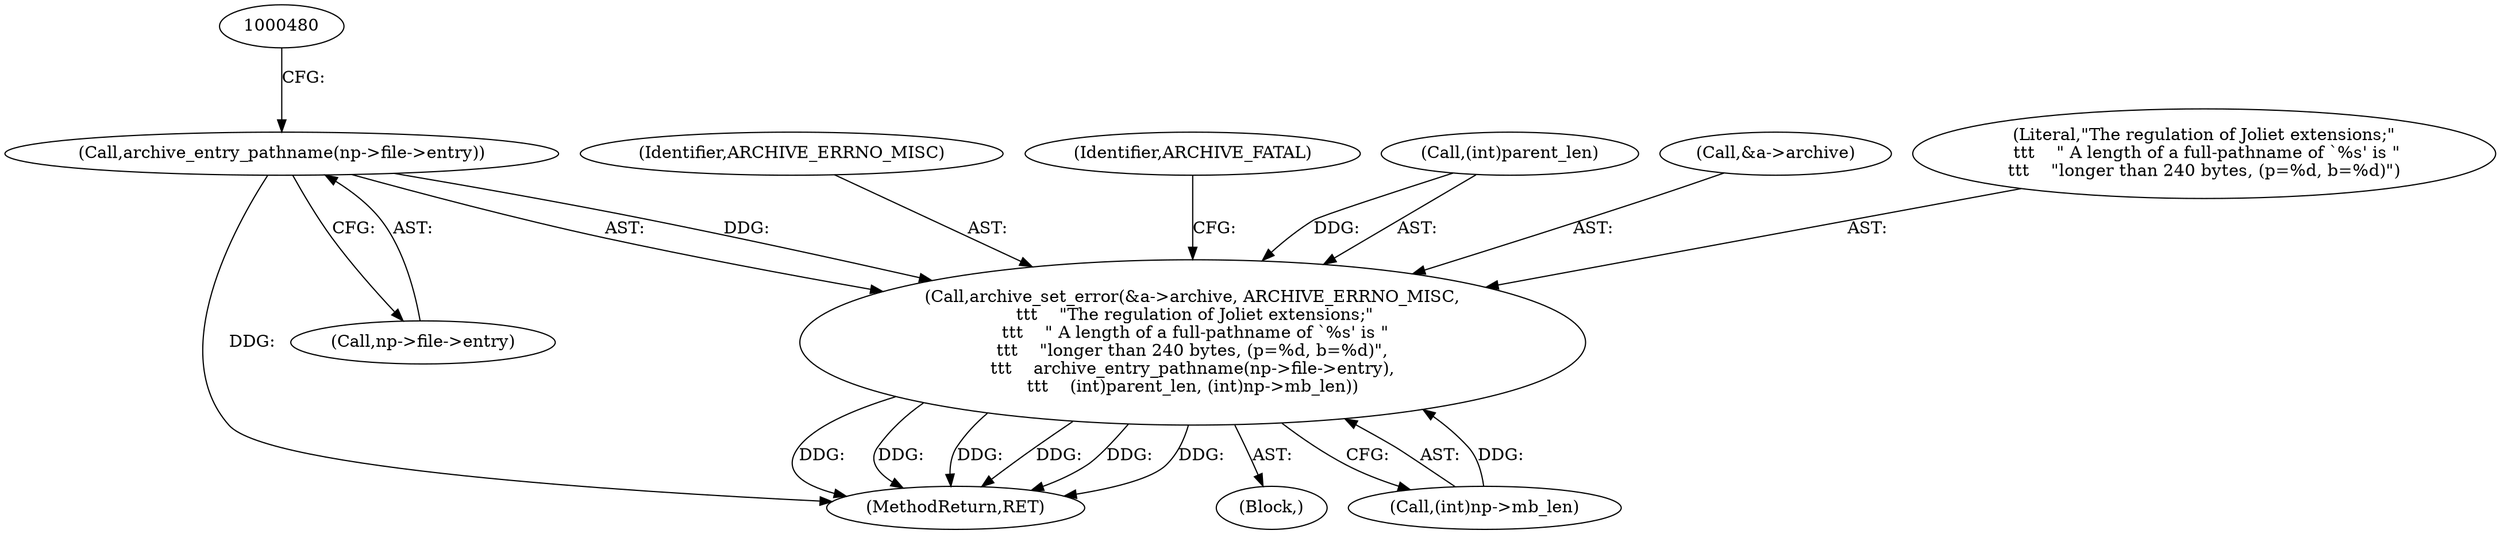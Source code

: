 digraph "0_libarchive_3014e198@pointer" {
"1000473" [label="(Call,archive_entry_pathname(np->file->entry))"];
"1000466" [label="(Call,archive_set_error(&a->archive, ARCHIVE_ERRNO_MISC,\n \t\t\t    \"The regulation of Joliet extensions;\"\n \t\t\t    \" A length of a full-pathname of `%s' is \"\n\t\t\t    \"longer than 240 bytes, (p=%d, b=%d)\",\n\t\t\t    archive_entry_pathname(np->file->entry),\n\t\t\t    (int)parent_len, (int)np->mb_len))"];
"1000471" [label="(Identifier,ARCHIVE_ERRNO_MISC)"];
"1000466" [label="(Call,archive_set_error(&a->archive, ARCHIVE_ERRNO_MISC,\n \t\t\t    \"The regulation of Joliet extensions;\"\n \t\t\t    \" A length of a full-pathname of `%s' is \"\n\t\t\t    \"longer than 240 bytes, (p=%d, b=%d)\",\n\t\t\t    archive_entry_pathname(np->file->entry),\n\t\t\t    (int)parent_len, (int)np->mb_len))"];
"1000542" [label="(MethodReturn,RET)"];
"1000474" [label="(Call,np->file->entry)"];
"1000465" [label="(Block,)"];
"1000488" [label="(Identifier,ARCHIVE_FATAL)"];
"1000479" [label="(Call,(int)parent_len)"];
"1000467" [label="(Call,&a->archive)"];
"1000482" [label="(Call,(int)np->mb_len)"];
"1000472" [label="(Literal,\"The regulation of Joliet extensions;\"\n \t\t\t    \" A length of a full-pathname of `%s' is \"\n\t\t\t    \"longer than 240 bytes, (p=%d, b=%d)\")"];
"1000473" [label="(Call,archive_entry_pathname(np->file->entry))"];
"1000473" -> "1000466"  [label="AST: "];
"1000473" -> "1000474"  [label="CFG: "];
"1000474" -> "1000473"  [label="AST: "];
"1000480" -> "1000473"  [label="CFG: "];
"1000473" -> "1000542"  [label="DDG: "];
"1000473" -> "1000466"  [label="DDG: "];
"1000466" -> "1000465"  [label="AST: "];
"1000466" -> "1000482"  [label="CFG: "];
"1000467" -> "1000466"  [label="AST: "];
"1000471" -> "1000466"  [label="AST: "];
"1000472" -> "1000466"  [label="AST: "];
"1000479" -> "1000466"  [label="AST: "];
"1000482" -> "1000466"  [label="AST: "];
"1000488" -> "1000466"  [label="CFG: "];
"1000466" -> "1000542"  [label="DDG: "];
"1000466" -> "1000542"  [label="DDG: "];
"1000466" -> "1000542"  [label="DDG: "];
"1000466" -> "1000542"  [label="DDG: "];
"1000466" -> "1000542"  [label="DDG: "];
"1000466" -> "1000542"  [label="DDG: "];
"1000479" -> "1000466"  [label="DDG: "];
"1000482" -> "1000466"  [label="DDG: "];
}
